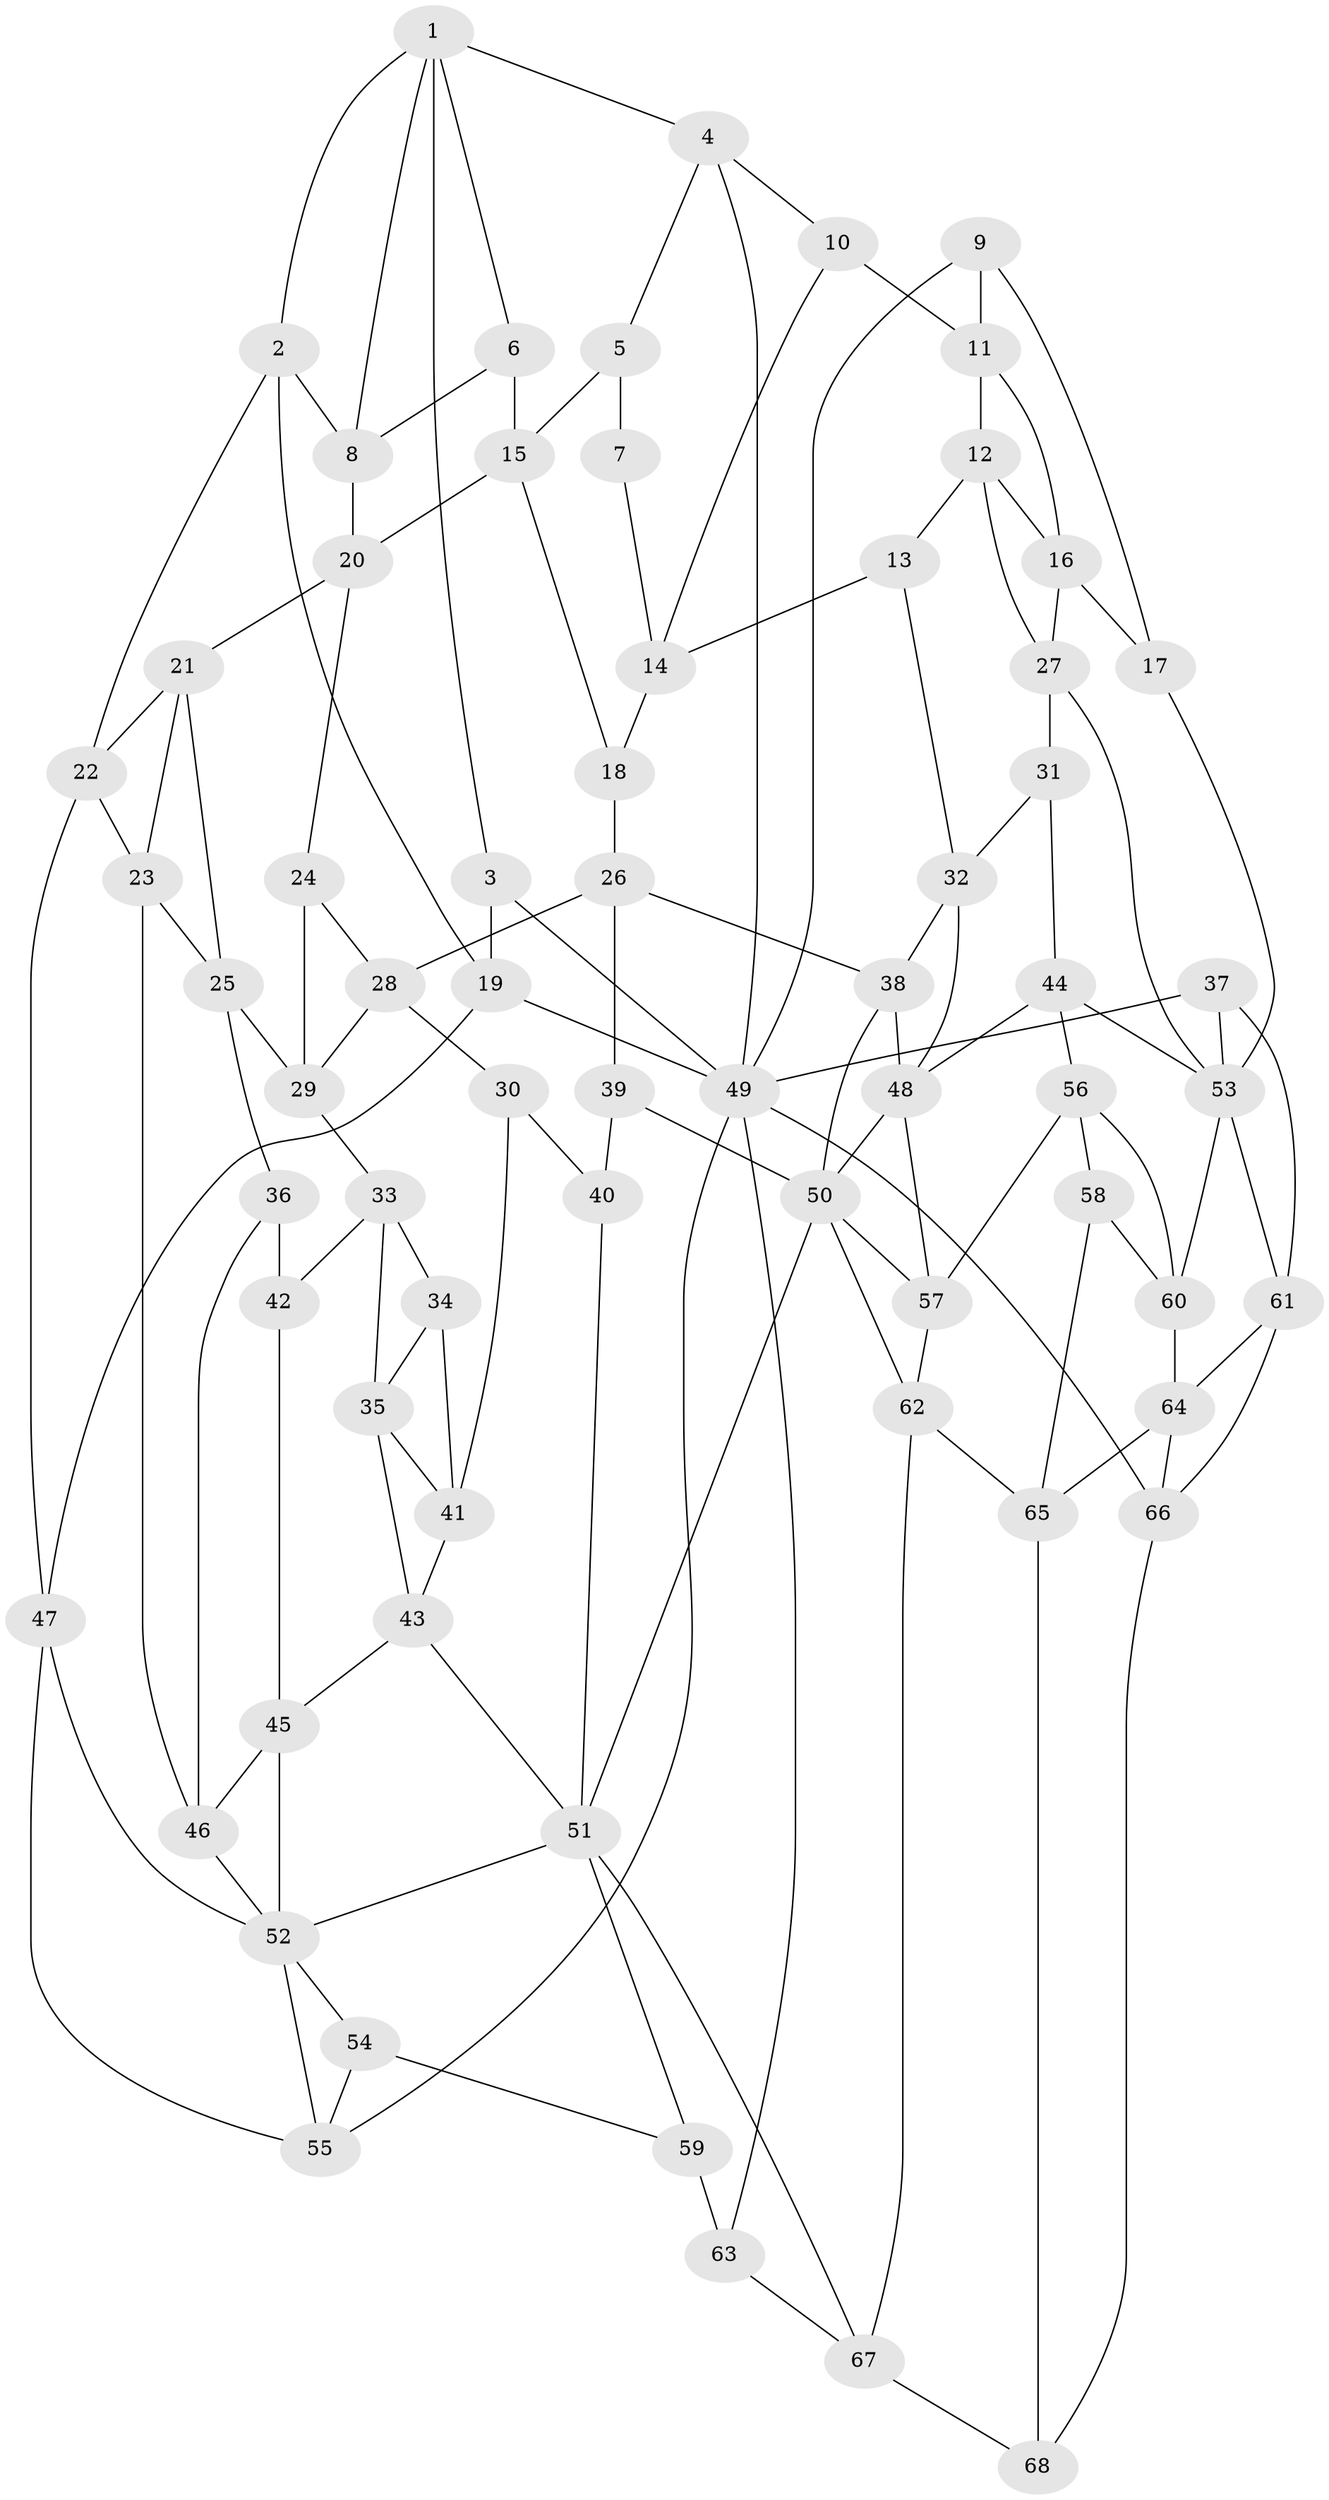 // original degree distribution, {3: 0.029411764705882353, 4: 0.18382352941176472, 5: 0.5882352941176471, 6: 0.19852941176470587}
// Generated by graph-tools (version 1.1) at 2025/27/03/09/25 03:27:17]
// undirected, 68 vertices, 131 edges
graph export_dot {
graph [start="1"]
  node [color=gray90,style=filled];
  1;
  2;
  3;
  4;
  5;
  6;
  7;
  8;
  9;
  10;
  11;
  12;
  13;
  14;
  15;
  16;
  17;
  18;
  19;
  20;
  21;
  22;
  23;
  24;
  25;
  26;
  27;
  28;
  29;
  30;
  31;
  32;
  33;
  34;
  35;
  36;
  37;
  38;
  39;
  40;
  41;
  42;
  43;
  44;
  45;
  46;
  47;
  48;
  49;
  50;
  51;
  52;
  53;
  54;
  55;
  56;
  57;
  58;
  59;
  60;
  61;
  62;
  63;
  64;
  65;
  66;
  67;
  68;
  1 -- 2 [weight=1.0];
  1 -- 3 [weight=1.0];
  1 -- 4 [weight=1.0];
  1 -- 6 [weight=1.0];
  1 -- 8 [weight=1.0];
  2 -- 8 [weight=1.0];
  2 -- 19 [weight=1.0];
  2 -- 22 [weight=1.0];
  3 -- 19 [weight=1.0];
  3 -- 49 [weight=1.0];
  4 -- 5 [weight=1.0];
  4 -- 10 [weight=1.0];
  4 -- 49 [weight=1.0];
  5 -- 7 [weight=2.0];
  5 -- 15 [weight=1.0];
  6 -- 8 [weight=1.0];
  6 -- 15 [weight=1.0];
  7 -- 14 [weight=1.0];
  8 -- 20 [weight=1.0];
  9 -- 11 [weight=1.0];
  9 -- 17 [weight=1.0];
  9 -- 49 [weight=1.0];
  10 -- 11 [weight=1.0];
  10 -- 14 [weight=1.0];
  11 -- 12 [weight=1.0];
  11 -- 16 [weight=1.0];
  12 -- 13 [weight=1.0];
  12 -- 16 [weight=1.0];
  12 -- 27 [weight=1.0];
  13 -- 14 [weight=1.0];
  13 -- 32 [weight=1.0];
  14 -- 18 [weight=1.0];
  15 -- 18 [weight=1.0];
  15 -- 20 [weight=1.0];
  16 -- 17 [weight=1.0];
  16 -- 27 [weight=1.0];
  17 -- 53 [weight=1.0];
  18 -- 26 [weight=1.0];
  19 -- 47 [weight=1.0];
  19 -- 49 [weight=1.0];
  20 -- 21 [weight=1.0];
  20 -- 24 [weight=1.0];
  21 -- 22 [weight=1.0];
  21 -- 23 [weight=1.0];
  21 -- 25 [weight=1.0];
  22 -- 23 [weight=1.0];
  22 -- 47 [weight=1.0];
  23 -- 25 [weight=1.0];
  23 -- 46 [weight=1.0];
  24 -- 28 [weight=1.0];
  24 -- 29 [weight=1.0];
  25 -- 29 [weight=1.0];
  25 -- 36 [weight=1.0];
  26 -- 28 [weight=1.0];
  26 -- 38 [weight=1.0];
  26 -- 39 [weight=1.0];
  27 -- 31 [weight=1.0];
  27 -- 53 [weight=1.0];
  28 -- 29 [weight=1.0];
  28 -- 30 [weight=1.0];
  29 -- 33 [weight=1.0];
  30 -- 40 [weight=1.0];
  30 -- 41 [weight=1.0];
  31 -- 32 [weight=1.0];
  31 -- 44 [weight=1.0];
  32 -- 38 [weight=1.0];
  32 -- 48 [weight=1.0];
  33 -- 34 [weight=1.0];
  33 -- 35 [weight=1.0];
  33 -- 42 [weight=1.0];
  34 -- 35 [weight=1.0];
  34 -- 41 [weight=1.0];
  35 -- 41 [weight=1.0];
  35 -- 43 [weight=1.0];
  36 -- 42 [weight=2.0];
  36 -- 46 [weight=1.0];
  37 -- 49 [weight=1.0];
  37 -- 53 [weight=1.0];
  37 -- 61 [weight=1.0];
  38 -- 48 [weight=1.0];
  38 -- 50 [weight=1.0];
  39 -- 40 [weight=2.0];
  39 -- 50 [weight=1.0];
  40 -- 51 [weight=1.0];
  41 -- 43 [weight=1.0];
  42 -- 45 [weight=1.0];
  43 -- 45 [weight=1.0];
  43 -- 51 [weight=1.0];
  44 -- 48 [weight=1.0];
  44 -- 53 [weight=1.0];
  44 -- 56 [weight=1.0];
  45 -- 46 [weight=1.0];
  45 -- 52 [weight=1.0];
  46 -- 52 [weight=1.0];
  47 -- 52 [weight=1.0];
  47 -- 55 [weight=1.0];
  48 -- 50 [weight=1.0];
  48 -- 57 [weight=1.0];
  49 -- 55 [weight=1.0];
  49 -- 63 [weight=1.0];
  49 -- 66 [weight=1.0];
  50 -- 51 [weight=1.0];
  50 -- 57 [weight=1.0];
  50 -- 62 [weight=1.0];
  51 -- 52 [weight=1.0];
  51 -- 59 [weight=1.0];
  51 -- 67 [weight=1.0];
  52 -- 54 [weight=1.0];
  52 -- 55 [weight=1.0];
  53 -- 60 [weight=1.0];
  53 -- 61 [weight=1.0];
  54 -- 55 [weight=1.0];
  54 -- 59 [weight=1.0];
  56 -- 57 [weight=1.0];
  56 -- 58 [weight=1.0];
  56 -- 60 [weight=1.0];
  57 -- 62 [weight=1.0];
  58 -- 60 [weight=1.0];
  58 -- 65 [weight=1.0];
  59 -- 63 [weight=2.0];
  60 -- 64 [weight=1.0];
  61 -- 64 [weight=1.0];
  61 -- 66 [weight=1.0];
  62 -- 65 [weight=1.0];
  62 -- 67 [weight=1.0];
  63 -- 67 [weight=1.0];
  64 -- 65 [weight=1.0];
  64 -- 66 [weight=1.0];
  65 -- 68 [weight=1.0];
  66 -- 68 [weight=1.0];
  67 -- 68 [weight=1.0];
}
